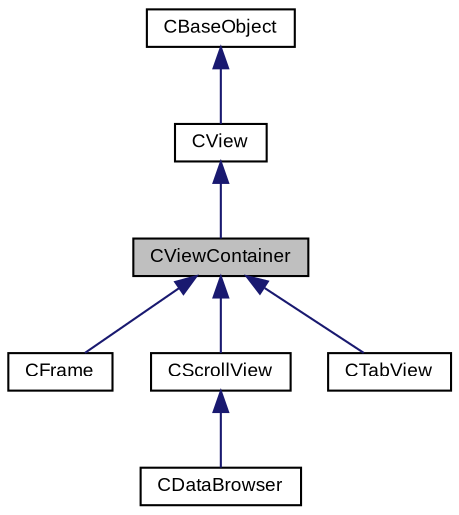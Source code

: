 digraph "CViewContainer"
{
  bgcolor="transparent";
  edge [fontname="Arial",fontsize="9",labelfontname="Arial",labelfontsize="9"];
  node [fontname="Arial",fontsize="9",shape=record];
  Node1 [label="CViewContainer",height=0.2,width=0.4,color="black", fillcolor="grey75", style="filled" fontcolor="black"];
  Node2 -> Node1 [dir="back",color="midnightblue",fontsize="9",style="solid",fontname="Arial"];
  Node2 [label="CView",height=0.2,width=0.4,color="black",URL="$class_v_s_t_g_u_i_1_1_c_view.html",tooltip="Base Class of all view objects. "];
  Node3 -> Node2 [dir="back",color="midnightblue",fontsize="9",style="solid",fontname="Arial"];
  Node3 [label="CBaseObject",height=0.2,width=0.4,color="black",URL="$class_v_s_t_g_u_i_1_1_c_base_object.html",tooltip="Base Object with reference counter. "];
  Node1 -> Node4 [dir="back",color="midnightblue",fontsize="9",style="solid",fontname="Arial"];
  Node4 [label="CFrame",height=0.2,width=0.4,color="black",URL="$class_v_s_t_g_u_i_1_1_c_frame.html",tooltip="The CFrame is the parent container of all views. "];
  Node1 -> Node5 [dir="back",color="midnightblue",fontsize="9",style="solid",fontname="Arial"];
  Node5 [label="CScrollView",height=0.2,width=0.4,color="black",URL="$class_v_s_t_g_u_i_1_1_c_scroll_view.html",tooltip="a scrollable container view with scrollbars "];
  Node5 -> Node6 [dir="back",color="midnightblue",fontsize="9",style="solid",fontname="Arial"];
  Node6 [label="CDataBrowser",height=0.2,width=0.4,color="black",URL="$class_v_s_t_g_u_i_1_1_c_data_browser.html",tooltip="DataBrowser view. "];
  Node1 -> Node7 [dir="back",color="midnightblue",fontsize="9",style="solid",fontname="Arial"];
  Node7 [label="CTabView",height=0.2,width=0.4,color="black",URL="$class_v_s_t_g_u_i_1_1_c_tab_view.html",tooltip="a tab view "];
}

